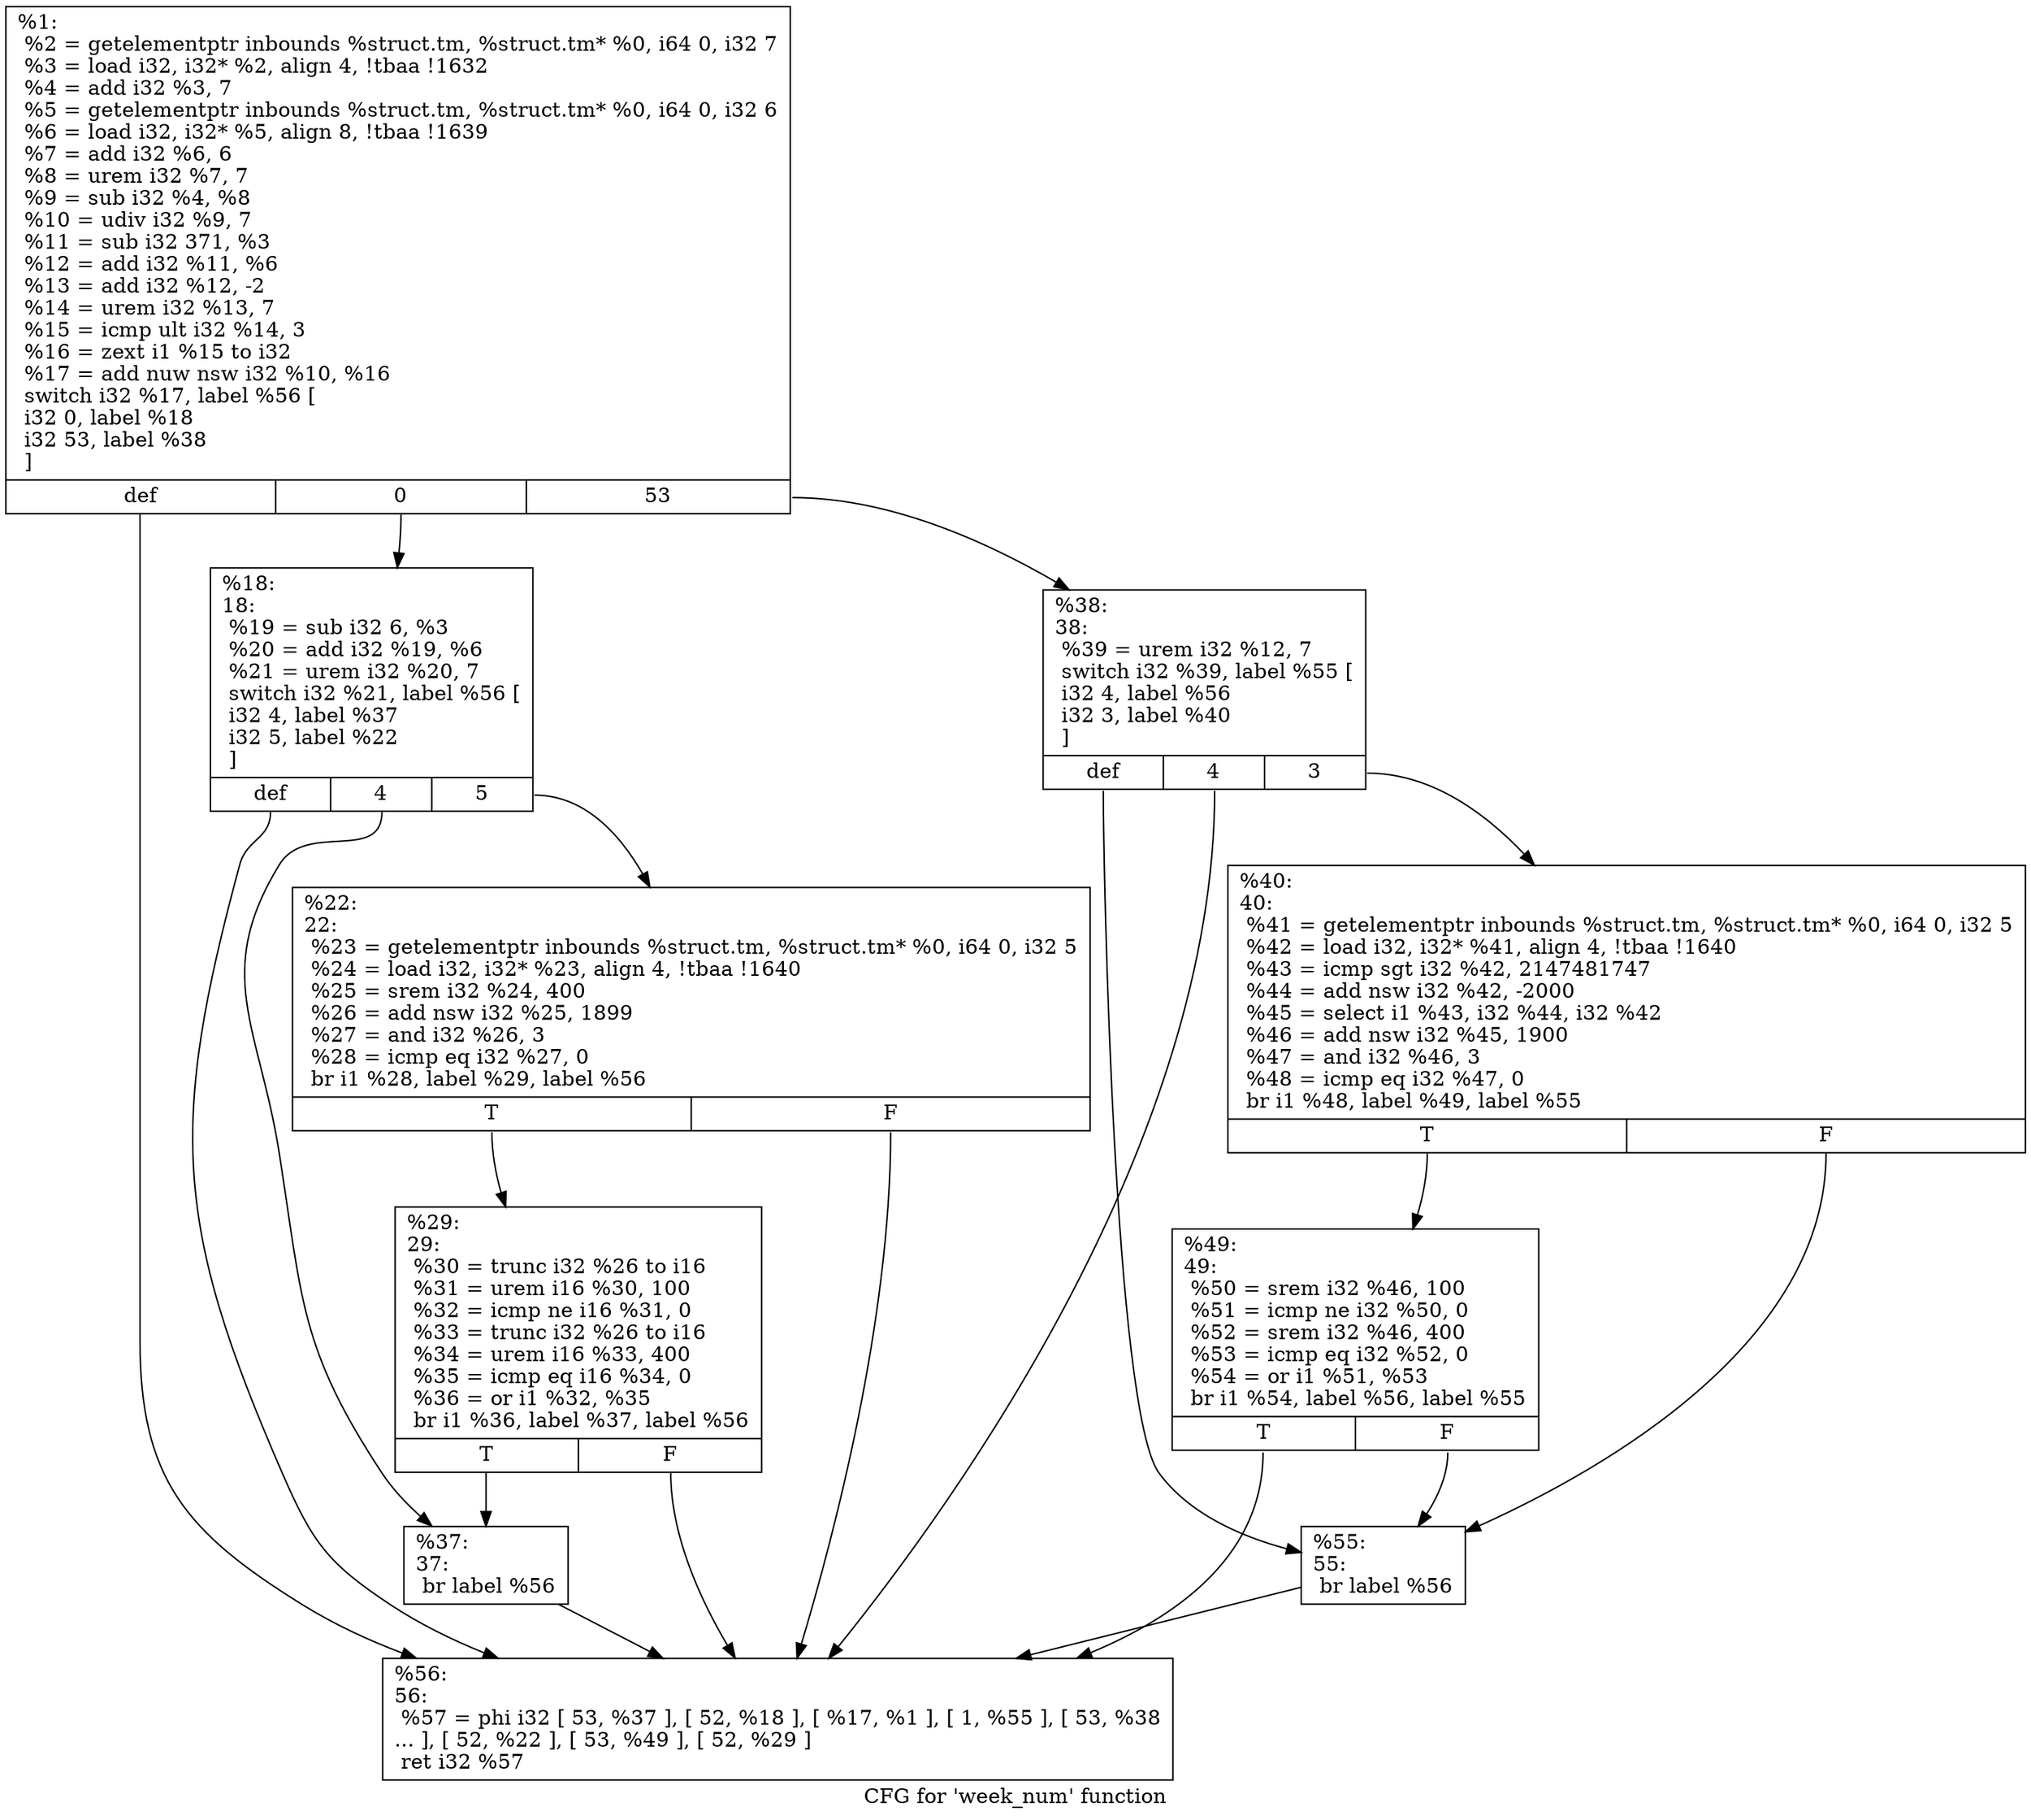 digraph "CFG for 'week_num' function" {
	label="CFG for 'week_num' function";

	Node0x182fe00 [shape=record,label="{%1:\l  %2 = getelementptr inbounds %struct.tm, %struct.tm* %0, i64 0, i32 7\l  %3 = load i32, i32* %2, align 4, !tbaa !1632\l  %4 = add i32 %3, 7\l  %5 = getelementptr inbounds %struct.tm, %struct.tm* %0, i64 0, i32 6\l  %6 = load i32, i32* %5, align 8, !tbaa !1639\l  %7 = add i32 %6, 6\l  %8 = urem i32 %7, 7\l  %9 = sub i32 %4, %8\l  %10 = udiv i32 %9, 7\l  %11 = sub i32 371, %3\l  %12 = add i32 %11, %6\l  %13 = add i32 %12, -2\l  %14 = urem i32 %13, 7\l  %15 = icmp ult i32 %14, 3\l  %16 = zext i1 %15 to i32\l  %17 = add nuw nsw i32 %10, %16\l  switch i32 %17, label %56 [\l    i32 0, label %18\l    i32 53, label %38\l  ]\l|{<s0>def|<s1>0|<s2>53}}"];
	Node0x182fe00:s0 -> Node0x1830130;
	Node0x182fe00:s1 -> Node0x182feb0;
	Node0x182fe00:s2 -> Node0x182fff0;
	Node0x182feb0 [shape=record,label="{%18:\l18:                                               \l  %19 = sub i32 6, %3\l  %20 = add i32 %19, %6\l  %21 = urem i32 %20, 7\l  switch i32 %21, label %56 [\l    i32 4, label %37\l    i32 5, label %22\l  ]\l|{<s0>def|<s1>4|<s2>5}}"];
	Node0x182feb0:s0 -> Node0x1830130;
	Node0x182feb0:s1 -> Node0x182ffa0;
	Node0x182feb0:s2 -> Node0x182ff00;
	Node0x182ff00 [shape=record,label="{%22:\l22:                                               \l  %23 = getelementptr inbounds %struct.tm, %struct.tm* %0, i64 0, i32 5\l  %24 = load i32, i32* %23, align 4, !tbaa !1640\l  %25 = srem i32 %24, 400\l  %26 = add nsw i32 %25, 1899\l  %27 = and i32 %26, 3\l  %28 = icmp eq i32 %27, 0\l  br i1 %28, label %29, label %56\l|{<s0>T|<s1>F}}"];
	Node0x182ff00:s0 -> Node0x182ff50;
	Node0x182ff00:s1 -> Node0x1830130;
	Node0x182ff50 [shape=record,label="{%29:\l29:                                               \l  %30 = trunc i32 %26 to i16\l  %31 = urem i16 %30, 100\l  %32 = icmp ne i16 %31, 0\l  %33 = trunc i32 %26 to i16\l  %34 = urem i16 %33, 400\l  %35 = icmp eq i16 %34, 0\l  %36 = or i1 %32, %35\l  br i1 %36, label %37, label %56\l|{<s0>T|<s1>F}}"];
	Node0x182ff50:s0 -> Node0x182ffa0;
	Node0x182ff50:s1 -> Node0x1830130;
	Node0x182ffa0 [shape=record,label="{%37:\l37:                                               \l  br label %56\l}"];
	Node0x182ffa0 -> Node0x1830130;
	Node0x182fff0 [shape=record,label="{%38:\l38:                                               \l  %39 = urem i32 %12, 7\l  switch i32 %39, label %55 [\l    i32 4, label %56\l    i32 3, label %40\l  ]\l|{<s0>def|<s1>4|<s2>3}}"];
	Node0x182fff0:s0 -> Node0x18300e0;
	Node0x182fff0:s1 -> Node0x1830130;
	Node0x182fff0:s2 -> Node0x1830040;
	Node0x1830040 [shape=record,label="{%40:\l40:                                               \l  %41 = getelementptr inbounds %struct.tm, %struct.tm* %0, i64 0, i32 5\l  %42 = load i32, i32* %41, align 4, !tbaa !1640\l  %43 = icmp sgt i32 %42, 2147481747\l  %44 = add nsw i32 %42, -2000\l  %45 = select i1 %43, i32 %44, i32 %42\l  %46 = add nsw i32 %45, 1900\l  %47 = and i32 %46, 3\l  %48 = icmp eq i32 %47, 0\l  br i1 %48, label %49, label %55\l|{<s0>T|<s1>F}}"];
	Node0x1830040:s0 -> Node0x1830090;
	Node0x1830040:s1 -> Node0x18300e0;
	Node0x1830090 [shape=record,label="{%49:\l49:                                               \l  %50 = srem i32 %46, 100\l  %51 = icmp ne i32 %50, 0\l  %52 = srem i32 %46, 400\l  %53 = icmp eq i32 %52, 0\l  %54 = or i1 %51, %53\l  br i1 %54, label %56, label %55\l|{<s0>T|<s1>F}}"];
	Node0x1830090:s0 -> Node0x1830130;
	Node0x1830090:s1 -> Node0x18300e0;
	Node0x18300e0 [shape=record,label="{%55:\l55:                                               \l  br label %56\l}"];
	Node0x18300e0 -> Node0x1830130;
	Node0x1830130 [shape=record,label="{%56:\l56:                                               \l  %57 = phi i32 [ 53, %37 ], [ 52, %18 ], [ %17, %1 ], [ 1, %55 ], [ 53, %38\l... ], [ 52, %22 ], [ 53, %49 ], [ 52, %29 ]\l  ret i32 %57\l}"];
}
